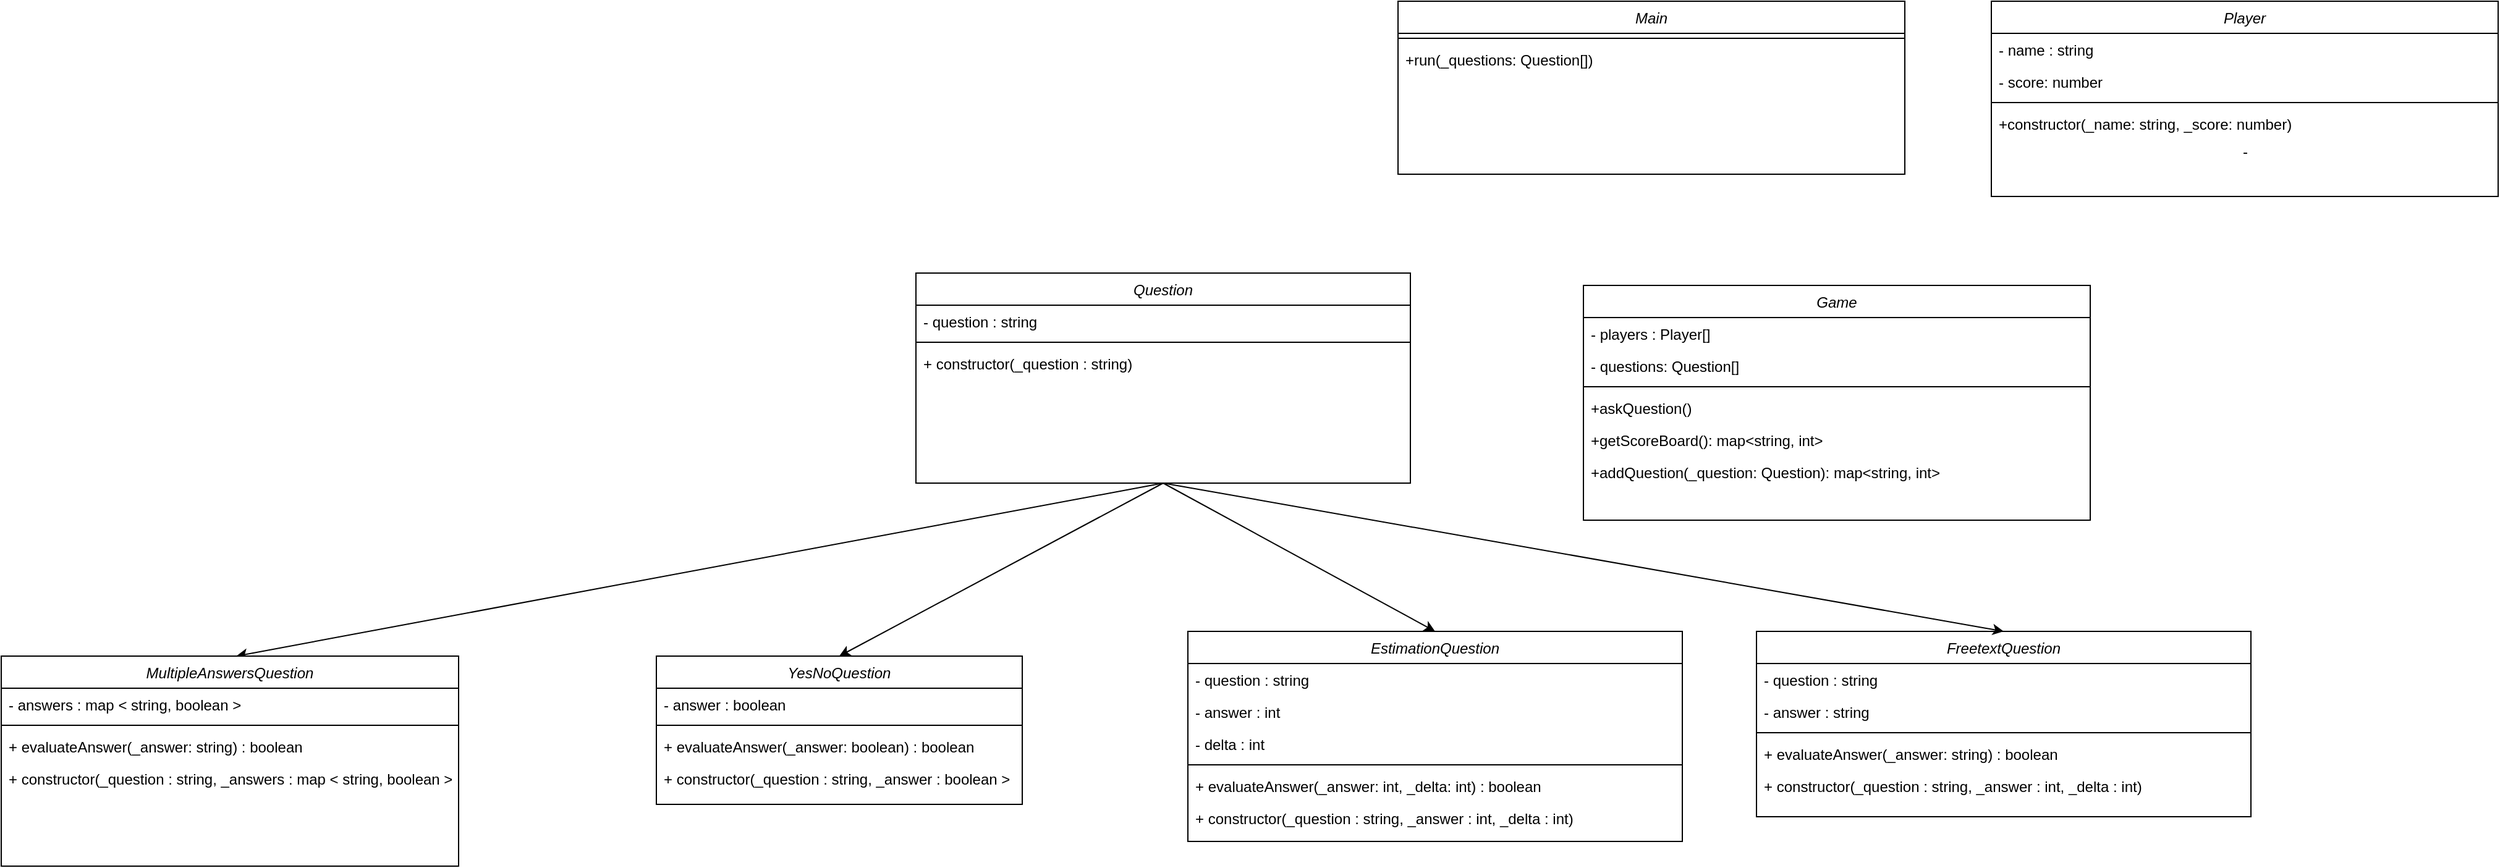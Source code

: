 <mxfile version="13.3.5" type="device"><diagram id="C5RBs43oDa-KdzZeNtuy" name="Page-1"><mxGraphModel dx="1426" dy="2376" grid="1" gridSize="10" guides="1" tooltips="1" connect="1" arrows="1" fold="1" page="1" pageScale="1" pageWidth="2336" pageHeight="1654" math="0" shadow="0"><root><mxCell id="WIyWlLk6GJQsqaUBKTNV-0"/><mxCell id="WIyWlLk6GJQsqaUBKTNV-1" parent="WIyWlLk6GJQsqaUBKTNV-0"/><mxCell id="v4Yg3LTWxpqOpiITwHZB-11" value="" style="endArrow=classic;html=1;exitX=0.5;exitY=1;exitDx=0;exitDy=0;entryX=0.5;entryY=0;entryDx=0;entryDy=0;" edge="1" parent="WIyWlLk6GJQsqaUBKTNV-1" source="zkfFHV4jXpPFQw0GAbJ--0" target="v4Yg3LTWxpqOpiITwHZB-5"><mxGeometry width="50" height="50" relative="1" as="geometry"><mxPoint x="310" y="350" as="sourcePoint"/><mxPoint x="360" y="300" as="targetPoint"/></mxGeometry></mxCell><mxCell id="v4Yg3LTWxpqOpiITwHZB-19" value="" style="endArrow=classic;html=1;entryX=0.514;entryY=0;entryDx=0;entryDy=0;entryPerimeter=0;exitX=0.5;exitY=1;exitDx=0;exitDy=0;" edge="1" parent="WIyWlLk6GJQsqaUBKTNV-1" source="zkfFHV4jXpPFQw0GAbJ--0" target="v4Yg3LTWxpqOpiITwHZB-13"><mxGeometry width="50" height="50" relative="1" as="geometry"><mxPoint x="440" y="250" as="sourcePoint"/><mxPoint x="360" y="300" as="targetPoint"/></mxGeometry></mxCell><mxCell id="v4Yg3LTWxpqOpiITwHZB-13" value="MultipleAnswersQuestion" style="swimlane;fontStyle=2;align=center;verticalAlign=top;childLayout=stackLayout;horizontal=1;startSize=26;horizontalStack=0;resizeParent=1;resizeLast=0;collapsible=1;marginBottom=0;rounded=0;shadow=0;strokeWidth=1;" vertex="1" parent="WIyWlLk6GJQsqaUBKTNV-1"><mxGeometry x="120" y="360" width="370" height="170" as="geometry"><mxRectangle x="230" y="140" width="160" height="26" as="alternateBounds"/></mxGeometry></mxCell><mxCell id="v4Yg3LTWxpqOpiITwHZB-15" value="- answers : map &lt; string, boolean &gt;" style="text;align=left;verticalAlign=top;spacingLeft=4;spacingRight=4;overflow=hidden;rotatable=0;points=[[0,0.5],[1,0.5]];portConstraint=eastwest;rounded=0;shadow=0;html=0;" vertex="1" parent="v4Yg3LTWxpqOpiITwHZB-13"><mxGeometry y="26" width="370" height="26" as="geometry"/></mxCell><mxCell id="v4Yg3LTWxpqOpiITwHZB-16" value="" style="line;html=1;strokeWidth=1;align=left;verticalAlign=middle;spacingTop=-1;spacingLeft=3;spacingRight=3;rotatable=0;labelPosition=right;points=[];portConstraint=eastwest;" vertex="1" parent="v4Yg3LTWxpqOpiITwHZB-13"><mxGeometry y="52" width="370" height="8" as="geometry"/></mxCell><mxCell id="v4Yg3LTWxpqOpiITwHZB-17" value="+ evaluateAnswer(_answer: string) : boolean" style="text;align=left;verticalAlign=top;spacingLeft=4;spacingRight=4;overflow=hidden;rotatable=0;points=[[0,0.5],[1,0.5]];portConstraint=eastwest;" vertex="1" parent="v4Yg3LTWxpqOpiITwHZB-13"><mxGeometry y="60" width="370" height="26" as="geometry"/></mxCell><mxCell id="v4Yg3LTWxpqOpiITwHZB-18" value="+ constructor(_question : string, _answers : map &lt; string, boolean &gt; " style="text;align=left;verticalAlign=top;spacingLeft=4;spacingRight=4;overflow=hidden;rotatable=0;points=[[0,0.5],[1,0.5]];portConstraint=eastwest;" vertex="1" parent="v4Yg3LTWxpqOpiITwHZB-13"><mxGeometry y="86" width="370" height="26" as="geometry"/></mxCell><mxCell id="v4Yg3LTWxpqOpiITwHZB-21" value="EstimationQuestion" style="swimlane;fontStyle=2;align=center;verticalAlign=top;childLayout=stackLayout;horizontal=1;startSize=26;horizontalStack=0;resizeParent=1;resizeLast=0;collapsible=1;marginBottom=0;rounded=0;shadow=0;strokeWidth=1;" vertex="1" parent="WIyWlLk6GJQsqaUBKTNV-1"><mxGeometry x="1080" y="340" width="400" height="170" as="geometry"><mxRectangle x="230" y="140" width="160" height="26" as="alternateBounds"/></mxGeometry></mxCell><mxCell id="v4Yg3LTWxpqOpiITwHZB-22" value="- question : string" style="text;align=left;verticalAlign=top;spacingLeft=4;spacingRight=4;overflow=hidden;rotatable=0;points=[[0,0.5],[1,0.5]];portConstraint=eastwest;" vertex="1" parent="v4Yg3LTWxpqOpiITwHZB-21"><mxGeometry y="26" width="400" height="26" as="geometry"/></mxCell><mxCell id="v4Yg3LTWxpqOpiITwHZB-31" value="- answer : int" style="text;align=left;verticalAlign=top;spacingLeft=4;spacingRight=4;overflow=hidden;rotatable=0;points=[[0,0.5],[1,0.5]];portConstraint=eastwest;rounded=0;shadow=0;html=0;" vertex="1" parent="v4Yg3LTWxpqOpiITwHZB-21"><mxGeometry y="52" width="400" height="26" as="geometry"/></mxCell><mxCell id="v4Yg3LTWxpqOpiITwHZB-23" value="- delta : int" style="text;align=left;verticalAlign=top;spacingLeft=4;spacingRight=4;overflow=hidden;rotatable=0;points=[[0,0.5],[1,0.5]];portConstraint=eastwest;rounded=0;shadow=0;html=0;" vertex="1" parent="v4Yg3LTWxpqOpiITwHZB-21"><mxGeometry y="78" width="400" height="26" as="geometry"/></mxCell><mxCell id="v4Yg3LTWxpqOpiITwHZB-24" value="" style="line;html=1;strokeWidth=1;align=left;verticalAlign=middle;spacingTop=-1;spacingLeft=3;spacingRight=3;rotatable=0;labelPosition=right;points=[];portConstraint=eastwest;" vertex="1" parent="v4Yg3LTWxpqOpiITwHZB-21"><mxGeometry y="104" width="400" height="8" as="geometry"/></mxCell><mxCell id="v4Yg3LTWxpqOpiITwHZB-25" value="+ evaluateAnswer(_answer: int, _delta: int) : boolean" style="text;align=left;verticalAlign=top;spacingLeft=4;spacingRight=4;overflow=hidden;rotatable=0;points=[[0,0.5],[1,0.5]];portConstraint=eastwest;" vertex="1" parent="v4Yg3LTWxpqOpiITwHZB-21"><mxGeometry y="112" width="400" height="26" as="geometry"/></mxCell><mxCell id="v4Yg3LTWxpqOpiITwHZB-26" value="+ constructor(_question : string, _answer : int, _delta : int)" style="text;align=left;verticalAlign=top;spacingLeft=4;spacingRight=4;overflow=hidden;rotatable=0;points=[[0,0.5],[1,0.5]];portConstraint=eastwest;" vertex="1" parent="v4Yg3LTWxpqOpiITwHZB-21"><mxGeometry y="138" width="400" height="26" as="geometry"/></mxCell><mxCell id="v4Yg3LTWxpqOpiITwHZB-32" value="FreetextQuestion" style="swimlane;fontStyle=2;align=center;verticalAlign=top;childLayout=stackLayout;horizontal=1;startSize=26;horizontalStack=0;resizeParent=1;resizeLast=0;collapsible=1;marginBottom=0;rounded=0;shadow=0;strokeWidth=1;" vertex="1" parent="WIyWlLk6GJQsqaUBKTNV-1"><mxGeometry x="1540" y="340" width="400" height="150" as="geometry"><mxRectangle x="230" y="140" width="160" height="26" as="alternateBounds"/></mxGeometry></mxCell><mxCell id="v4Yg3LTWxpqOpiITwHZB-33" value="- question : string" style="text;align=left;verticalAlign=top;spacingLeft=4;spacingRight=4;overflow=hidden;rotatable=0;points=[[0,0.5],[1,0.5]];portConstraint=eastwest;" vertex="1" parent="v4Yg3LTWxpqOpiITwHZB-32"><mxGeometry y="26" width="400" height="26" as="geometry"/></mxCell><mxCell id="v4Yg3LTWxpqOpiITwHZB-34" value="- answer : string" style="text;align=left;verticalAlign=top;spacingLeft=4;spacingRight=4;overflow=hidden;rotatable=0;points=[[0,0.5],[1,0.5]];portConstraint=eastwest;rounded=0;shadow=0;html=0;" vertex="1" parent="v4Yg3LTWxpqOpiITwHZB-32"><mxGeometry y="52" width="400" height="26" as="geometry"/></mxCell><mxCell id="v4Yg3LTWxpqOpiITwHZB-36" value="" style="line;html=1;strokeWidth=1;align=left;verticalAlign=middle;spacingTop=-1;spacingLeft=3;spacingRight=3;rotatable=0;labelPosition=right;points=[];portConstraint=eastwest;" vertex="1" parent="v4Yg3LTWxpqOpiITwHZB-32"><mxGeometry y="78" width="400" height="8" as="geometry"/></mxCell><mxCell id="v4Yg3LTWxpqOpiITwHZB-37" value="+ evaluateAnswer(_answer: string) : boolean" style="text;align=left;verticalAlign=top;spacingLeft=4;spacingRight=4;overflow=hidden;rotatable=0;points=[[0,0.5],[1,0.5]];portConstraint=eastwest;" vertex="1" parent="v4Yg3LTWxpqOpiITwHZB-32"><mxGeometry y="86" width="400" height="26" as="geometry"/></mxCell><mxCell id="v4Yg3LTWxpqOpiITwHZB-38" value="+ constructor(_question : string, _answer : int, _delta : int)" style="text;align=left;verticalAlign=top;spacingLeft=4;spacingRight=4;overflow=hidden;rotatable=0;points=[[0,0.5],[1,0.5]];portConstraint=eastwest;" vertex="1" parent="v4Yg3LTWxpqOpiITwHZB-32"><mxGeometry y="112" width="400" height="26" as="geometry"/></mxCell><mxCell id="v4Yg3LTWxpqOpiITwHZB-47" style="rounded=0;orthogonalLoop=1;jettySize=auto;html=1;exitX=0.5;exitY=1;exitDx=0;exitDy=0;entryX=0.5;entryY=0;entryDx=0;entryDy=0;" edge="1" parent="WIyWlLk6GJQsqaUBKTNV-1" source="zkfFHV4jXpPFQw0GAbJ--0" target="v4Yg3LTWxpqOpiITwHZB-21"><mxGeometry relative="1" as="geometry"/></mxCell><mxCell id="v4Yg3LTWxpqOpiITwHZB-48" style="edgeStyle=none;rounded=0;orthogonalLoop=1;jettySize=auto;html=1;exitX=0.5;exitY=1;exitDx=0;exitDy=0;entryX=0.5;entryY=0;entryDx=0;entryDy=0;" edge="1" parent="WIyWlLk6GJQsqaUBKTNV-1" source="zkfFHV4jXpPFQw0GAbJ--0" target="v4Yg3LTWxpqOpiITwHZB-32"><mxGeometry relative="1" as="geometry"/></mxCell><mxCell id="zkfFHV4jXpPFQw0GAbJ--0" value="Question" style="swimlane;fontStyle=2;align=center;verticalAlign=top;childLayout=stackLayout;horizontal=1;startSize=26;horizontalStack=0;resizeParent=1;resizeLast=0;collapsible=1;marginBottom=0;rounded=0;shadow=0;strokeWidth=1;" parent="WIyWlLk6GJQsqaUBKTNV-1" vertex="1"><mxGeometry x="860" y="50" width="400" height="170" as="geometry"><mxRectangle x="230" y="140" width="160" height="26" as="alternateBounds"/></mxGeometry></mxCell><mxCell id="zkfFHV4jXpPFQw0GAbJ--1" value="- question : string" style="text;align=left;verticalAlign=top;spacingLeft=4;spacingRight=4;overflow=hidden;rotatable=0;points=[[0,0.5],[1,0.5]];portConstraint=eastwest;" parent="zkfFHV4jXpPFQw0GAbJ--0" vertex="1"><mxGeometry y="26" width="400" height="26" as="geometry"/></mxCell><mxCell id="zkfFHV4jXpPFQw0GAbJ--4" value="" style="line;html=1;strokeWidth=1;align=left;verticalAlign=middle;spacingTop=-1;spacingLeft=3;spacingRight=3;rotatable=0;labelPosition=right;points=[];portConstraint=eastwest;" parent="zkfFHV4jXpPFQw0GAbJ--0" vertex="1"><mxGeometry y="52" width="400" height="8" as="geometry"/></mxCell><mxCell id="v4Yg3LTWxpqOpiITwHZB-30" value="+ constructor(_question : string) " style="text;align=left;verticalAlign=top;spacingLeft=4;spacingRight=4;overflow=hidden;rotatable=0;points=[[0,0.5],[1,0.5]];portConstraint=eastwest;" vertex="1" parent="zkfFHV4jXpPFQw0GAbJ--0"><mxGeometry y="60" width="400" height="26" as="geometry"/></mxCell><mxCell id="v4Yg3LTWxpqOpiITwHZB-5" value="YesNoQuestion" style="swimlane;fontStyle=2;align=center;verticalAlign=top;childLayout=stackLayout;horizontal=1;startSize=26;horizontalStack=0;resizeParent=1;resizeLast=0;collapsible=1;marginBottom=0;rounded=0;shadow=0;strokeWidth=1;" vertex="1" parent="WIyWlLk6GJQsqaUBKTNV-1"><mxGeometry x="650" y="360" width="296" height="120" as="geometry"><mxRectangle x="230" y="140" width="160" height="26" as="alternateBounds"/></mxGeometry></mxCell><mxCell id="v4Yg3LTWxpqOpiITwHZB-7" value="- answer : boolean" style="text;align=left;verticalAlign=top;spacingLeft=4;spacingRight=4;overflow=hidden;rotatable=0;points=[[0,0.5],[1,0.5]];portConstraint=eastwest;rounded=0;shadow=0;html=0;" vertex="1" parent="v4Yg3LTWxpqOpiITwHZB-5"><mxGeometry y="26" width="296" height="26" as="geometry"/></mxCell><mxCell id="v4Yg3LTWxpqOpiITwHZB-8" value="" style="line;html=1;strokeWidth=1;align=left;verticalAlign=middle;spacingTop=-1;spacingLeft=3;spacingRight=3;rotatable=0;labelPosition=right;points=[];portConstraint=eastwest;" vertex="1" parent="v4Yg3LTWxpqOpiITwHZB-5"><mxGeometry y="52" width="296" height="8" as="geometry"/></mxCell><mxCell id="v4Yg3LTWxpqOpiITwHZB-9" value="+ evaluateAnswer(_answer: boolean) : boolean" style="text;align=left;verticalAlign=top;spacingLeft=4;spacingRight=4;overflow=hidden;rotatable=0;points=[[0,0.5],[1,0.5]];portConstraint=eastwest;" vertex="1" parent="v4Yg3LTWxpqOpiITwHZB-5"><mxGeometry y="60" width="296" height="26" as="geometry"/></mxCell><mxCell id="v4Yg3LTWxpqOpiITwHZB-10" value="+ constructor(_question : string, _answer : boolean &gt; " style="text;align=left;verticalAlign=top;spacingLeft=4;spacingRight=4;overflow=hidden;rotatable=0;points=[[0,0.5],[1,0.5]];portConstraint=eastwest;" vertex="1" parent="v4Yg3LTWxpqOpiITwHZB-5"><mxGeometry y="86" width="296" height="26" as="geometry"/></mxCell><mxCell id="v4Yg3LTWxpqOpiITwHZB-49" value="Game" style="swimlane;fontStyle=2;align=center;verticalAlign=top;childLayout=stackLayout;horizontal=1;startSize=26;horizontalStack=0;resizeParent=1;resizeLast=0;collapsible=1;marginBottom=0;rounded=0;shadow=0;strokeWidth=1;" vertex="1" parent="WIyWlLk6GJQsqaUBKTNV-1"><mxGeometry x="1400" y="60" width="410" height="190" as="geometry"><mxRectangle x="230" y="140" width="160" height="26" as="alternateBounds"/></mxGeometry></mxCell><mxCell id="v4Yg3LTWxpqOpiITwHZB-50" value="- players : Player[]&#10;" style="text;align=left;verticalAlign=top;spacingLeft=4;spacingRight=4;overflow=hidden;rotatable=0;points=[[0,0.5],[1,0.5]];portConstraint=eastwest;" vertex="1" parent="v4Yg3LTWxpqOpiITwHZB-49"><mxGeometry y="26" width="410" height="26" as="geometry"/></mxCell><mxCell id="v4Yg3LTWxpqOpiITwHZB-54" value="- questions: Question[]&#10;&#10;" style="text;align=left;verticalAlign=top;spacingLeft=4;spacingRight=4;overflow=hidden;rotatable=0;points=[[0,0.5],[1,0.5]];portConstraint=eastwest;" vertex="1" parent="v4Yg3LTWxpqOpiITwHZB-49"><mxGeometry y="52" width="410" height="26" as="geometry"/></mxCell><mxCell id="v4Yg3LTWxpqOpiITwHZB-52" value="" style="line;html=1;strokeWidth=1;align=left;verticalAlign=middle;spacingTop=-1;spacingLeft=3;spacingRight=3;rotatable=0;labelPosition=right;points=[];portConstraint=eastwest;" vertex="1" parent="v4Yg3LTWxpqOpiITwHZB-49"><mxGeometry y="78" width="410" height="8" as="geometry"/></mxCell><mxCell id="v4Yg3LTWxpqOpiITwHZB-53" value="+askQuestion()" style="text;align=left;verticalAlign=top;spacingLeft=4;spacingRight=4;overflow=hidden;rotatable=0;points=[[0,0.5],[1,0.5]];portConstraint=eastwest;" vertex="1" parent="v4Yg3LTWxpqOpiITwHZB-49"><mxGeometry y="86" width="410" height="26" as="geometry"/></mxCell><mxCell id="v4Yg3LTWxpqOpiITwHZB-55" value="+getScoreBoard(): map&lt;string, int&gt;" style="text;align=left;verticalAlign=top;spacingLeft=4;spacingRight=4;overflow=hidden;rotatable=0;points=[[0,0.5],[1,0.5]];portConstraint=eastwest;" vertex="1" parent="v4Yg3LTWxpqOpiITwHZB-49"><mxGeometry y="112" width="410" height="26" as="geometry"/></mxCell><mxCell id="v4Yg3LTWxpqOpiITwHZB-56" value="+addQuestion(_question: Question): map&lt;string, int&gt;" style="text;align=left;verticalAlign=top;spacingLeft=4;spacingRight=4;overflow=hidden;rotatable=0;points=[[0,0.5],[1,0.5]];portConstraint=eastwest;" vertex="1" parent="v4Yg3LTWxpqOpiITwHZB-49"><mxGeometry y="138" width="410" height="26" as="geometry"/></mxCell><mxCell id="v4Yg3LTWxpqOpiITwHZB-65" value="Player" style="swimlane;fontStyle=2;align=center;verticalAlign=top;childLayout=stackLayout;horizontal=1;startSize=26;horizontalStack=0;resizeParent=1;resizeLast=0;collapsible=1;marginBottom=0;rounded=0;shadow=0;strokeWidth=1;" vertex="1" parent="WIyWlLk6GJQsqaUBKTNV-1"><mxGeometry x="1730" y="-170" width="410" height="158" as="geometry"><mxRectangle x="230" y="140" width="160" height="26" as="alternateBounds"/></mxGeometry></mxCell><mxCell id="v4Yg3LTWxpqOpiITwHZB-66" value="- name : string&#10;" style="text;align=left;verticalAlign=top;spacingLeft=4;spacingRight=4;overflow=hidden;rotatable=0;points=[[0,0.5],[1,0.5]];portConstraint=eastwest;" vertex="1" parent="v4Yg3LTWxpqOpiITwHZB-65"><mxGeometry y="26" width="410" height="26" as="geometry"/></mxCell><mxCell id="v4Yg3LTWxpqOpiITwHZB-67" value="- score: number&#10;&#10;" style="text;align=left;verticalAlign=top;spacingLeft=4;spacingRight=4;overflow=hidden;rotatable=0;points=[[0,0.5],[1,0.5]];portConstraint=eastwest;" vertex="1" parent="v4Yg3LTWxpqOpiITwHZB-65"><mxGeometry y="52" width="410" height="26" as="geometry"/></mxCell><mxCell id="v4Yg3LTWxpqOpiITwHZB-68" value="" style="line;html=1;strokeWidth=1;align=left;verticalAlign=middle;spacingTop=-1;spacingLeft=3;spacingRight=3;rotatable=0;labelPosition=right;points=[];portConstraint=eastwest;" vertex="1" parent="v4Yg3LTWxpqOpiITwHZB-65"><mxGeometry y="78" width="410" height="8" as="geometry"/></mxCell><mxCell id="v4Yg3LTWxpqOpiITwHZB-73" value="+constructor(_name: string, _score: number)" style="text;align=left;verticalAlign=top;spacingLeft=4;spacingRight=4;overflow=hidden;rotatable=0;points=[[0,0.5],[1,0.5]];portConstraint=eastwest;" vertex="1" parent="v4Yg3LTWxpqOpiITwHZB-65"><mxGeometry y="86" width="410" height="26" as="geometry"/></mxCell><mxCell id="v4Yg3LTWxpqOpiITwHZB-72" value="-" style="text;html=1;align=center;verticalAlign=middle;resizable=0;points=[];autosize=1;" vertex="1" parent="v4Yg3LTWxpqOpiITwHZB-65"><mxGeometry y="112" width="410" height="20" as="geometry"/></mxCell><mxCell id="v4Yg3LTWxpqOpiITwHZB-57" value="Main" style="swimlane;fontStyle=2;align=center;verticalAlign=top;childLayout=stackLayout;horizontal=1;startSize=26;horizontalStack=0;resizeParent=1;resizeLast=0;collapsible=1;marginBottom=0;rounded=0;shadow=0;strokeWidth=1;" vertex="1" parent="WIyWlLk6GJQsqaUBKTNV-1"><mxGeometry x="1250" y="-170" width="410" height="140" as="geometry"><mxRectangle x="230" y="140" width="160" height="26" as="alternateBounds"/></mxGeometry></mxCell><mxCell id="v4Yg3LTWxpqOpiITwHZB-60" value="" style="line;html=1;strokeWidth=1;align=left;verticalAlign=middle;spacingTop=-1;spacingLeft=3;spacingRight=3;rotatable=0;labelPosition=right;points=[];portConstraint=eastwest;" vertex="1" parent="v4Yg3LTWxpqOpiITwHZB-57"><mxGeometry y="26" width="410" height="8" as="geometry"/></mxCell><mxCell id="v4Yg3LTWxpqOpiITwHZB-61" value="+run(_questions: Question[])" style="text;align=left;verticalAlign=top;spacingLeft=4;spacingRight=4;overflow=hidden;rotatable=0;points=[[0,0.5],[1,0.5]];portConstraint=eastwest;" vertex="1" parent="v4Yg3LTWxpqOpiITwHZB-57"><mxGeometry y="34" width="410" height="26" as="geometry"/></mxCell></root></mxGraphModel></diagram></mxfile>